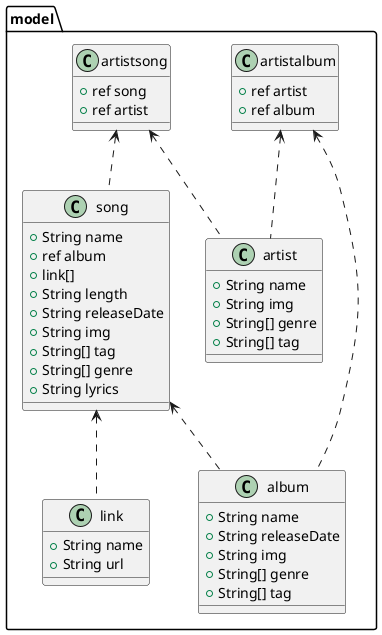 @startuml baustein_backend_model

package model {
    class artist {
        +String name
        +String img
        +String[] genre
        +String[] tag
    }

    class artistalbum {
        +ref artist
        +ref album
    }

    class album {
        +String name
        +String releaseDate
        +String img
        +String[] genre
        +String[] tag
    }

    class song {
        +String name
        +ref album
        +link[]
        +String length
        +String releaseDate
        +String img
        +String[] tag
        +String[] genre
        +String lyrics
    }

    class link {
        +String name
        +String url
    }

    class artistsong {
        +ref song
        +ref artist
    }

    artistalbum <.. artist
    artistalbum <.. album
    artistsong <.. song
    artistsong <.. artist
    song <.. album
    song <.. link   
}

@enduml

